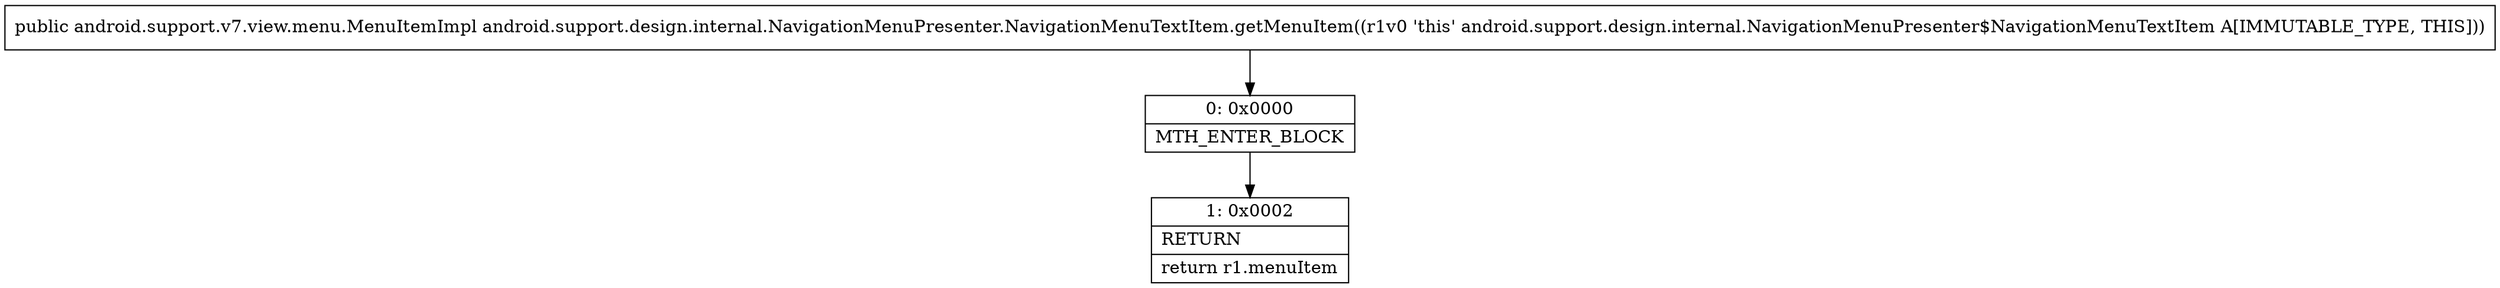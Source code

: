 digraph "CFG forandroid.support.design.internal.NavigationMenuPresenter.NavigationMenuTextItem.getMenuItem()Landroid\/support\/v7\/view\/menu\/MenuItemImpl;" {
Node_0 [shape=record,label="{0\:\ 0x0000|MTH_ENTER_BLOCK\l}"];
Node_1 [shape=record,label="{1\:\ 0x0002|RETURN\l|return r1.menuItem\l}"];
MethodNode[shape=record,label="{public android.support.v7.view.menu.MenuItemImpl android.support.design.internal.NavigationMenuPresenter.NavigationMenuTextItem.getMenuItem((r1v0 'this' android.support.design.internal.NavigationMenuPresenter$NavigationMenuTextItem A[IMMUTABLE_TYPE, THIS])) }"];
MethodNode -> Node_0;
Node_0 -> Node_1;
}


